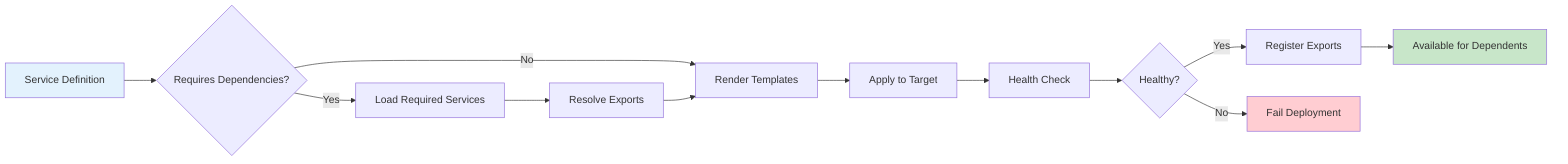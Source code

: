 graph LR
    A[Service Definition] --> B{Requires Dependencies?}
    B -->|Yes| C[Load Required Services]
    B -->|No| D[Render Templates]
    C --> E[Resolve Exports]
    E --> D
    D --> F[Apply to Target]
    F --> G[Health Check]
    G --> H{Healthy?}
    H -->|Yes| I[Register Exports]
    H -->|No| J[Fail Deployment]
    I --> K[Available for Dependents]
    
    style A fill:#e3f2fd
    style K fill:#c8e6c9
    style J fill:#ffcdd2
